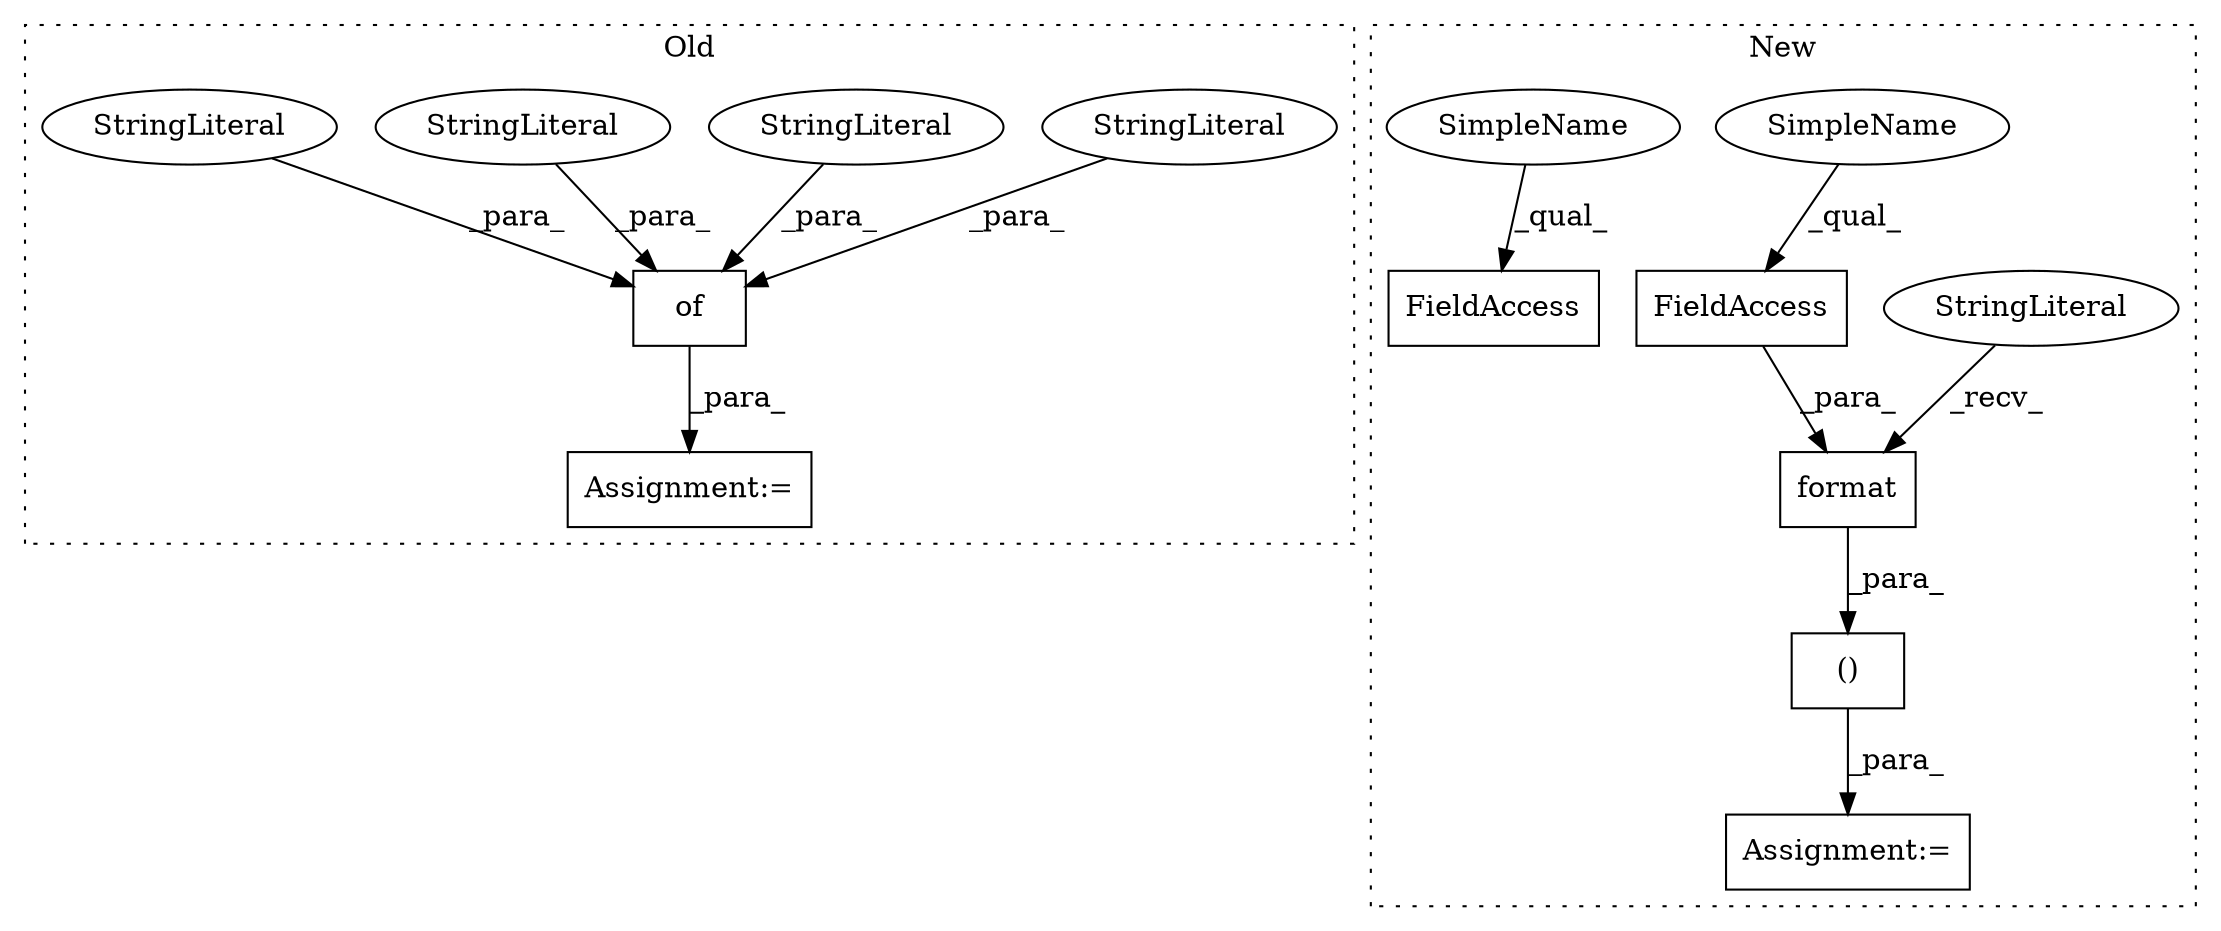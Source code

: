 digraph G {
subgraph cluster0 {
1 [label="of" a="32" s="662,725" l="3,1" shape="box"];
4 [label="StringLiteral" a="45" s="707" l="12" shape="ellipse"];
5 [label="StringLiteral" a="45" s="684" l="15" shape="ellipse"];
6 [label="Assignment:=" a="7" s="657" l="1" shape="box"];
7 [label="StringLiteral" a="45" s="720" l="5" shape="ellipse"];
8 [label="StringLiteral" a="45" s="700" l="6" shape="ellipse"];
label = "Old";
style="dotted";
}
subgraph cluster1 {
2 [label="format" a="32" s="875,896" l="7,1" shape="box"];
3 [label="StringLiteral" a="45" s="863" l="11" shape="ellipse"];
9 [label="Assignment:=" a="7" s="692" l="1" shape="box"];
10 [label="FieldAccess" a="22" s="882" l="14" shape="box"];
11 [label="()" a="106" s="863" l="61" shape="box"];
12 [label="FieldAccess" a="22" s="765" l="16" shape="box"];
13 [label="SimpleName" a="42" s="882" l="11" shape="ellipse"];
14 [label="SimpleName" a="42" s="765" l="11" shape="ellipse"];
label = "New";
style="dotted";
}
1 -> 6 [label="_para_"];
2 -> 11 [label="_para_"];
3 -> 2 [label="_recv_"];
4 -> 1 [label="_para_"];
5 -> 1 [label="_para_"];
7 -> 1 [label="_para_"];
8 -> 1 [label="_para_"];
10 -> 2 [label="_para_"];
11 -> 9 [label="_para_"];
13 -> 10 [label="_qual_"];
14 -> 12 [label="_qual_"];
}